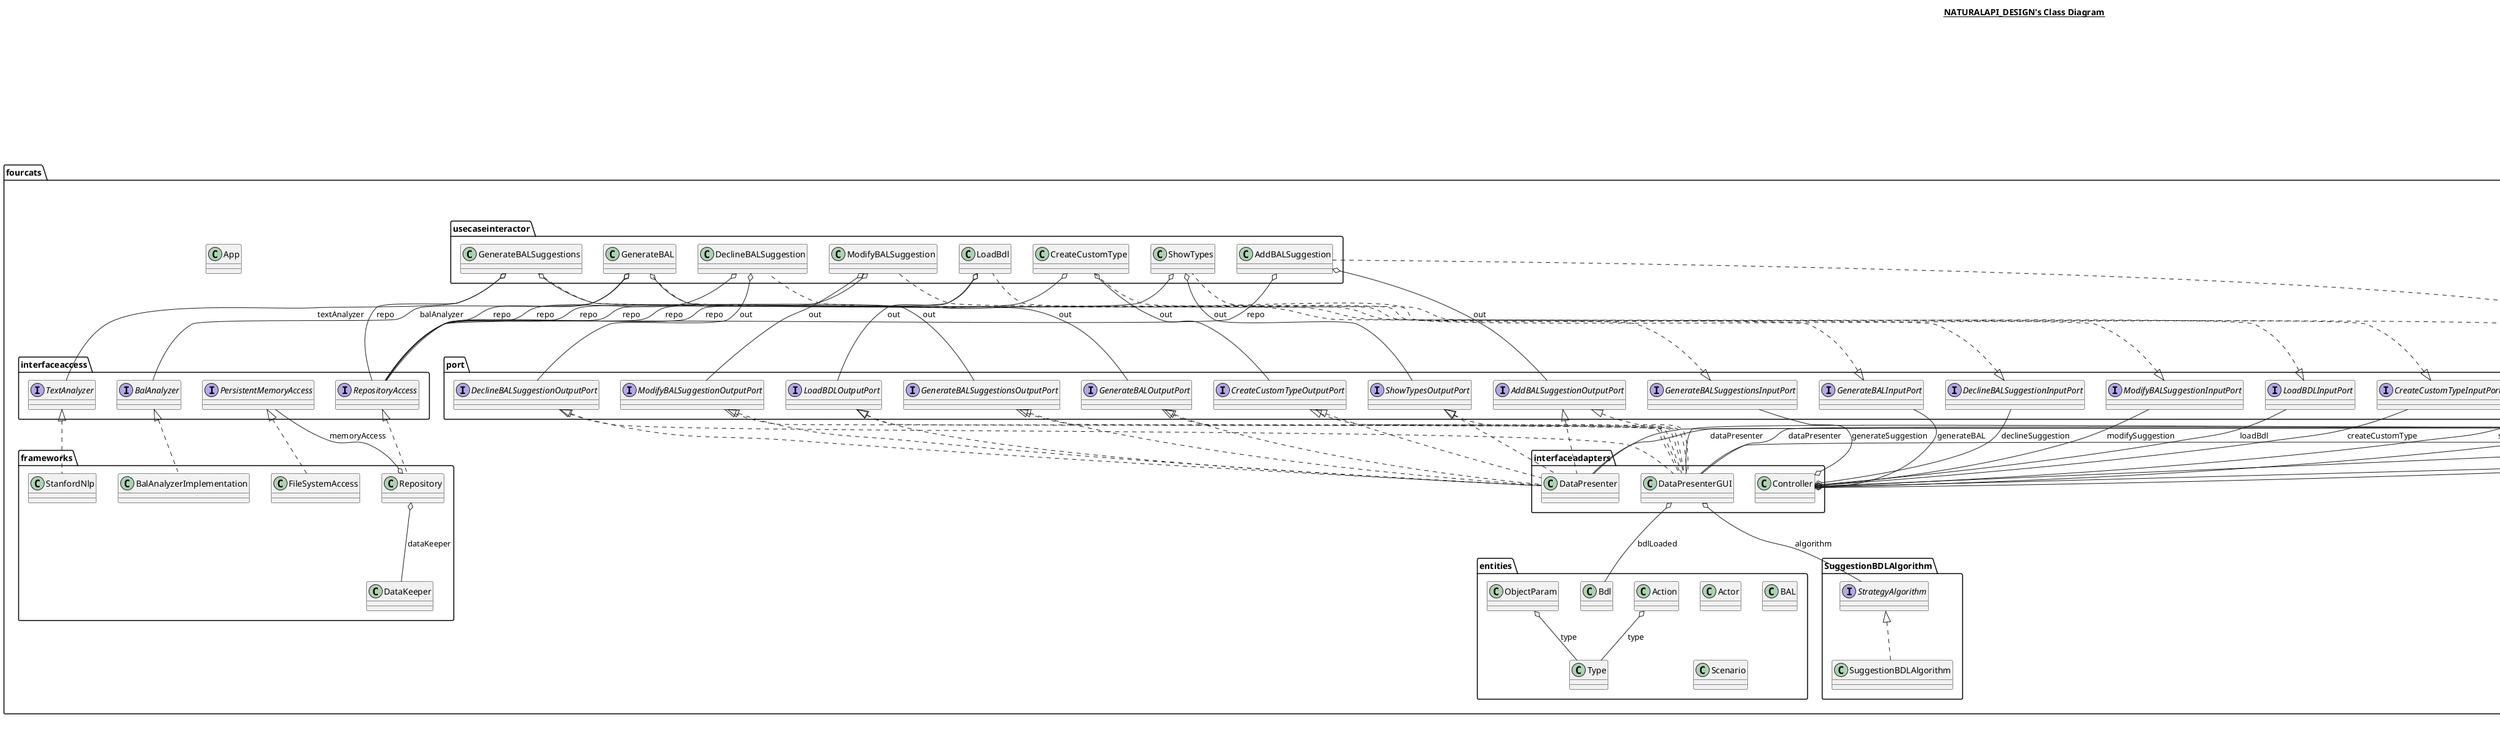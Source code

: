 @startuml

title __NATURALAPI_DESIGN's Class Diagram__\n

  namespace fourcats {
    class fourcats.App {
    }
  }
  

  namespace fourcats {
    namespace SuggestionBDLAlgorithm {
      interface fourcats.SuggestionBDLAlgorithm.StrategyAlgorithm {
      }
    }
  }
  

  namespace fourcats {
    namespace SuggestionBDLAlgorithm {
      class fourcats.SuggestionBDLAlgorithm.SuggestionBDLAlgorithm {
      }
    }
  }
  

  namespace fourcats {
    namespace datastructure {
      class fourcats.datastructure.AnalyzedData {
      }
    }
  }
  

  namespace fourcats {
    namespace datastructure {
      class fourcats.datastructure.BlackList {
      }
    }
  }
  

  namespace fourcats {
    namespace datastructure {
      class fourcats.datastructure.Dependency {
      }
    }
  }
  

  namespace fourcats {
    namespace datastructure {
      class fourcats.datastructure.WordCounter {
      }
    }
  }
  

  namespace fourcats {
    namespace datastructure {
      class fourcats.datastructure.WordTag {
      }
    }
  }
  

  namespace fourcats {
    namespace datastructure {
      namespace observer {
        interface fourcats.datastructure.observer.Observer {
        }
      }
    }
  }
  

  namespace fourcats {
    namespace datastructure {
      namespace observer {
        abstract class fourcats.datastructure.observer.Subject {
        }
      }
    }
  }
  

  namespace fourcats {
    namespace entities {
      class fourcats.entities.Action {
      }
    }
  }
  

  namespace fourcats {
    namespace entities {
      class fourcats.entities.Actor {
      }
    }
  }
  

  namespace fourcats {
    namespace entities {
      class fourcats.entities.BAL {
      }
    }
  }
  

  namespace fourcats {
    namespace entities {
      class fourcats.entities.Bdl {
      }
    }
  }
  

  namespace fourcats {
    namespace entities {
      class fourcats.entities.ObjectParam {
      }
    }
  }
  

  namespace fourcats {
    namespace entities {
      class fourcats.entities.Scenario {
      }
    }
  }
  

  namespace fourcats {
    namespace entities {
      class fourcats.entities.Type {
      }
    }
  }
  

  namespace fourcats {
    namespace frameworks {
      class fourcats.frameworks.BalAnalyzerImplementation {
      }
    }
  }
  

  namespace fourcats {
    namespace frameworks {
      class fourcats.frameworks.DataKeeper {
      }
    }
  }
  

  namespace fourcats {
    namespace frameworks {
      class fourcats.frameworks.FileSystemAccess {
      }
    }
  }
  

  namespace fourcats {
    namespace frameworks {
      class fourcats.frameworks.Repository {
      }
    }
  }
  

  namespace fourcats {
    namespace frameworks {
      class fourcats.frameworks.StanfordNlp {
      }
    }
  }
  

  namespace fourcats {
    namespace interfaceaccess {
      interface fourcats.interfaceaccess.BalAnalyzer {
      }
    }
  }
  

  namespace fourcats {
    namespace interfaceaccess {
      interface fourcats.interfaceaccess.PersistentMemoryAccess {
      }
    }
  }
  

  namespace fourcats {
    namespace interfaceaccess {
      interface fourcats.interfaceaccess.RepositoryAccess {
      }
    }
  }
  

  namespace fourcats {
    namespace interfaceaccess {
      interface fourcats.interfaceaccess.TextAnalyzer {
      }
    }
  }
  

  namespace fourcats {
    namespace interfaceadapters {
      class fourcats.interfaceadapters.Controller {
      }
    }
  }
  

  namespace fourcats {
    namespace interfaceadapters {
      class fourcats.interfaceadapters.DataPresenter {
      }
    }
  }
  

  namespace fourcats {
    namespace interfaceadapters {
      class fourcats.interfaceadapters.DataPresenterGUI {
      }
    }
  }
  

  namespace fourcats {
    namespace port {
      interface fourcats.port.AddBALSuggestionInputPort {
      }
    }
  }
  

  namespace fourcats {
    namespace port {
      interface fourcats.port.AddBALSuggestionOutputPort {
      }
    }
  }
  

  namespace fourcats {
    namespace port {
      interface fourcats.port.CreateCustomTypeInputPort {
      }
    }
  }
  

  namespace fourcats {
    namespace port {
      interface fourcats.port.CreateCustomTypeOutputPort {
      }
    }
  }
  

  namespace fourcats {
    namespace port {
      interface fourcats.port.DeclineBALSuggestionInputPort {
      }
    }
  }
  

  namespace fourcats {
    namespace port {
      interface fourcats.port.DeclineBALSuggestionOutputPort {
      }
    }
  }
  

  namespace fourcats {
    namespace port {
      interface fourcats.port.GenerateBALInputPort {
      }
    }
  }
  

  namespace fourcats {
    namespace port {
      interface fourcats.port.GenerateBALOutputPort {
      }
    }
  }
  

  namespace fourcats {
    namespace port {
      interface fourcats.port.GenerateBALSuggestionsInputPort {
      }
    }
  }
  

  namespace fourcats {
    namespace port {
      interface fourcats.port.GenerateBALSuggestionsOutputPort {
      }
    }
  }
  

  namespace fourcats {
    namespace port {
      interface fourcats.port.LoadBDLInputPort {
      }
    }
  }
  

  namespace fourcats {
    namespace port {
      interface fourcats.port.LoadBDLOutputPort {
      }
    }
  }
  

  namespace fourcats {
    namespace port {
      interface fourcats.port.ModifyBALSuggestionInputPort {
      }
    }
  }
  

  namespace fourcats {
    namespace port {
      interface fourcats.port.ModifyBALSuggestionOutputPort {
      }
    }
  }
  

  namespace fourcats {
    namespace port {
      interface fourcats.port.ShowTypesInputPort {
      }
    }
  }
  

  namespace fourcats {
    namespace port {
      interface fourcats.port.ShowTypesOutputPort {
      }
    }
  }
  

  namespace fourcats {
    namespace usecaseinteractor {
      class fourcats.usecaseinteractor.AddBALSuggestion {
      }
    }
  }
  

  namespace fourcats {
    namespace usecaseinteractor {
      class fourcats.usecaseinteractor.CreateCustomType {
      }
    }
  }
  

  namespace fourcats {
    namespace usecaseinteractor {
      class fourcats.usecaseinteractor.DeclineBALSuggestion {
      }
    }
  }
  

  namespace fourcats {
    namespace usecaseinteractor {
      class fourcats.usecaseinteractor.GenerateBAL {
      }
    }
  }
  

  namespace fourcats {
    namespace usecaseinteractor {
      class fourcats.usecaseinteractor.GenerateBALSuggestions {
      }
    }
  }
  

  namespace fourcats {
    namespace usecaseinteractor {
      class fourcats.usecaseinteractor.LoadBdl {
      }
    }
  }
  

  namespace fourcats {
    namespace usecaseinteractor {
      class fourcats.usecaseinteractor.ModifyBALSuggestion {
      }
    }
  }
  

  namespace fourcats {
    namespace usecaseinteractor {
      class fourcats.usecaseinteractor.ShowTypes {
      }
    }
  }
  

  namespace fourcats {
    namespace view {
      class fourcats.view.CLI {
      }
    }
  }
  

  namespace fourcats {
    namespace view {
      namespace gui {
        class fourcats.view.gui.AddSuggestionButtonWidget {
        }
      }
    }
  }
  

  namespace fourcats {
    namespace view {
      namespace gui {
        class fourcats.view.gui.CustomTypeCreation {
        }
      }
    }
  }
  

  namespace fourcats {
    namespace view {
      namespace gui {
        class fourcats.view.gui.GUI_Design {
        }
      }
    }
  }
  

  namespace fourcats {
    namespace view {
      namespace gui {
        class fourcats.view.gui.ObjectParamWidget {
        }
      }
    }
  }
  

  namespace fourcats {
    namespace view {
      namespace gui {
        class fourcats.view.gui.ScenarioWidget {
        }
      }
    }
  }
  

  namespace fourcats {
    namespace view {
      namespace gui {
        class fourcats.view.gui.SuggestionGenerated {
        }
      }
    }
  }
  

  namespace fourcats {
    namespace view {
      namespace gui {
        class fourcats.view.gui.SuggestionWidget {
        }
      }
    }
  }
  

  fourcats.SuggestionBDLAlgorithm.SuggestionBDLAlgorithm .up.|> fourcats.SuggestionBDLAlgorithm.StrategyAlgorithm
  fourcats.datastructure.WordCounter .up.|> java.lang.Comparable
  fourcats.entities.Action o-- fourcats.entities.Type : type
  fourcats.entities.ObjectParam o-- fourcats.entities.Type : type
  fourcats.frameworks.BalAnalyzerImplementation .up.|> fourcats.interfaceaccess.BalAnalyzer
  fourcats.frameworks.FileSystemAccess .up.|> fourcats.interfaceaccess.PersistentMemoryAccess
  fourcats.frameworks.Repository .up.|> fourcats.interfaceaccess.RepositoryAccess
  fourcats.frameworks.Repository o-- fourcats.frameworks.DataKeeper : dataKeeper
  fourcats.frameworks.Repository o-- fourcats.interfaceaccess.PersistentMemoryAccess : memoryAccess
  fourcats.frameworks.StanfordNlp .up.|> fourcats.interfaceaccess.TextAnalyzer
  fourcats.interfaceadapters.Controller o-- fourcats.port.AddBALSuggestionInputPort : addSuggestion
  fourcats.interfaceadapters.Controller o-- fourcats.port.CreateCustomTypeInputPort : createCustomType
  fourcats.interfaceadapters.Controller o-- fourcats.port.DeclineBALSuggestionInputPort : declineSuggestion
  fourcats.interfaceadapters.Controller o-- fourcats.port.GenerateBALInputPort : generateBAL
  fourcats.interfaceadapters.Controller o-- fourcats.port.GenerateBALSuggestionsInputPort : generateSuggestion
  fourcats.interfaceadapters.Controller o-- fourcats.port.LoadBDLInputPort : loadBdl
  fourcats.interfaceadapters.Controller o-- fourcats.port.ModifyBALSuggestionInputPort : modifySuggestion
  fourcats.interfaceadapters.Controller o-- fourcats.port.ShowTypesInputPort : showTypes
  fourcats.interfaceadapters.DataPresenter .up.|> fourcats.port.AddBALSuggestionOutputPort
  fourcats.interfaceadapters.DataPresenter .up.|> fourcats.port.CreateCustomTypeOutputPort
  fourcats.interfaceadapters.DataPresenter .up.|> fourcats.port.DeclineBALSuggestionOutputPort
  fourcats.interfaceadapters.DataPresenter .up.|> fourcats.port.GenerateBALOutputPort
  fourcats.interfaceadapters.DataPresenter .up.|> fourcats.port.GenerateBALSuggestionsOutputPort
  fourcats.interfaceadapters.DataPresenter .up.|> fourcats.port.LoadBDLOutputPort
  fourcats.interfaceadapters.DataPresenter .up.|> fourcats.port.ModifyBALSuggestionOutputPort
  fourcats.interfaceadapters.DataPresenter .up.|> fourcats.port.ShowTypesOutputPort
  fourcats.interfaceadapters.DataPresenter -up-|> fourcats.datastructure.observer.Subject
  fourcats.interfaceadapters.DataPresenterGUI .up.|> fourcats.port.AddBALSuggestionOutputPort
  fourcats.interfaceadapters.DataPresenterGUI .up.|> fourcats.port.CreateCustomTypeOutputPort
  fourcats.interfaceadapters.DataPresenterGUI .up.|> fourcats.port.DeclineBALSuggestionOutputPort
  fourcats.interfaceadapters.DataPresenterGUI .up.|> fourcats.port.GenerateBALOutputPort
  fourcats.interfaceadapters.DataPresenterGUI .up.|> fourcats.port.GenerateBALSuggestionsOutputPort
  fourcats.interfaceadapters.DataPresenterGUI .up.|> fourcats.port.LoadBDLOutputPort
  fourcats.interfaceadapters.DataPresenterGUI .up.|> fourcats.port.ModifyBALSuggestionOutputPort
  fourcats.interfaceadapters.DataPresenterGUI .up.|> fourcats.port.ShowTypesOutputPort
  fourcats.interfaceadapters.DataPresenterGUI -up-|> fourcats.datastructure.observer.Subject
  fourcats.interfaceadapters.DataPresenterGUI o-- fourcats.SuggestionBDLAlgorithm.StrategyAlgorithm : algorithm
  fourcats.interfaceadapters.DataPresenterGUI o-- fourcats.entities.Bdl : bdlLoaded
  fourcats.usecaseinteractor.AddBALSuggestion .up.|> fourcats.port.AddBALSuggestionInputPort
  fourcats.usecaseinteractor.AddBALSuggestion o-- fourcats.port.AddBALSuggestionOutputPort : out
  fourcats.usecaseinteractor.AddBALSuggestion o-- fourcats.interfaceaccess.RepositoryAccess : repo
  fourcats.usecaseinteractor.CreateCustomType .up.|> fourcats.port.CreateCustomTypeInputPort
  fourcats.usecaseinteractor.CreateCustomType o-- fourcats.port.CreateCustomTypeOutputPort : out
  fourcats.usecaseinteractor.CreateCustomType o-- fourcats.interfaceaccess.RepositoryAccess : repo
  fourcats.usecaseinteractor.DeclineBALSuggestion .up.|> fourcats.port.DeclineBALSuggestionInputPort
  fourcats.usecaseinteractor.DeclineBALSuggestion o-- fourcats.port.DeclineBALSuggestionOutputPort : out
  fourcats.usecaseinteractor.DeclineBALSuggestion o-- fourcats.interfaceaccess.RepositoryAccess : repo
  fourcats.usecaseinteractor.GenerateBAL .up.|> fourcats.port.GenerateBALInputPort
  fourcats.usecaseinteractor.GenerateBAL o-- fourcats.interfaceaccess.BalAnalyzer : balAnalyzer
  fourcats.usecaseinteractor.GenerateBAL o-- fourcats.port.GenerateBALOutputPort : out
  fourcats.usecaseinteractor.GenerateBAL o-- fourcats.interfaceaccess.RepositoryAccess : repo
  fourcats.usecaseinteractor.GenerateBALSuggestions .up.|> fourcats.port.GenerateBALSuggestionsInputPort
  fourcats.usecaseinteractor.GenerateBALSuggestions o-- fourcats.port.GenerateBALSuggestionsOutputPort : out
  fourcats.usecaseinteractor.GenerateBALSuggestions o-- fourcats.interfaceaccess.RepositoryAccess : repo
  fourcats.usecaseinteractor.GenerateBALSuggestions o-- fourcats.interfaceaccess.TextAnalyzer : textAnalyzer
  fourcats.usecaseinteractor.LoadBdl .up.|> fourcats.port.LoadBDLInputPort
  fourcats.usecaseinteractor.LoadBdl o-- fourcats.port.LoadBDLOutputPort : out
  fourcats.usecaseinteractor.LoadBdl o-- fourcats.interfaceaccess.RepositoryAccess : repo
  fourcats.usecaseinteractor.ModifyBALSuggestion .up.|> fourcats.port.ModifyBALSuggestionInputPort
  fourcats.usecaseinteractor.ModifyBALSuggestion o-- fourcats.port.ModifyBALSuggestionOutputPort : out
  fourcats.usecaseinteractor.ModifyBALSuggestion o-- fourcats.interfaceaccess.RepositoryAccess : repo
  fourcats.usecaseinteractor.ShowTypes .up.|> fourcats.port.ShowTypesInputPort
  fourcats.usecaseinteractor.ShowTypes o-- fourcats.port.ShowTypesOutputPort : out
  fourcats.usecaseinteractor.ShowTypes o-- fourcats.interfaceaccess.RepositoryAccess : repo
  fourcats.view.CLI .up.|> fourcats.datastructure.observer.Observer
  fourcats.view.CLI o-- fourcats.interfaceadapters.Controller : contr
  fourcats.view.CLI o-- fourcats.interfaceadapters.DataPresenter : dataPresenter
  fourcats.view.gui.GUI_Design .up.|> fourcats.datastructure.observer.Observer
  fourcats.view.gui.GUI_Design -up-|> java.awt.Component
  fourcats.view.gui.GUI_Design o-- fourcats.interfaceadapters.Controller : controller
  fourcats.view.gui.GUI_Design o-- fourcats.interfaceadapters.DataPresenterGUI : dataPresenter
  fourcats.view.gui.ScenarioWidget -up-|> javax.swing.JComponent
  fourcats.view.gui.SuggestionGenerated .up.|> fourcats.datastructure.observer.Observer
  fourcats.view.gui.SuggestionGenerated -up-|> java.awt.Component
  fourcats.view.gui.SuggestionGenerated o-- fourcats.interfaceadapters.Controller : contr
  fourcats.view.gui.SuggestionGenerated o-- fourcats.interfaceadapters.DataPresenterGUI : dataPresenter


right footer


PlantUML diagram generated by SketchIt! (https://bitbucket.org/pmesmeur/sketch.it)
For more information about this tool, please contact philippe.mesmeur@gmail.com
endfooter

@enduml
